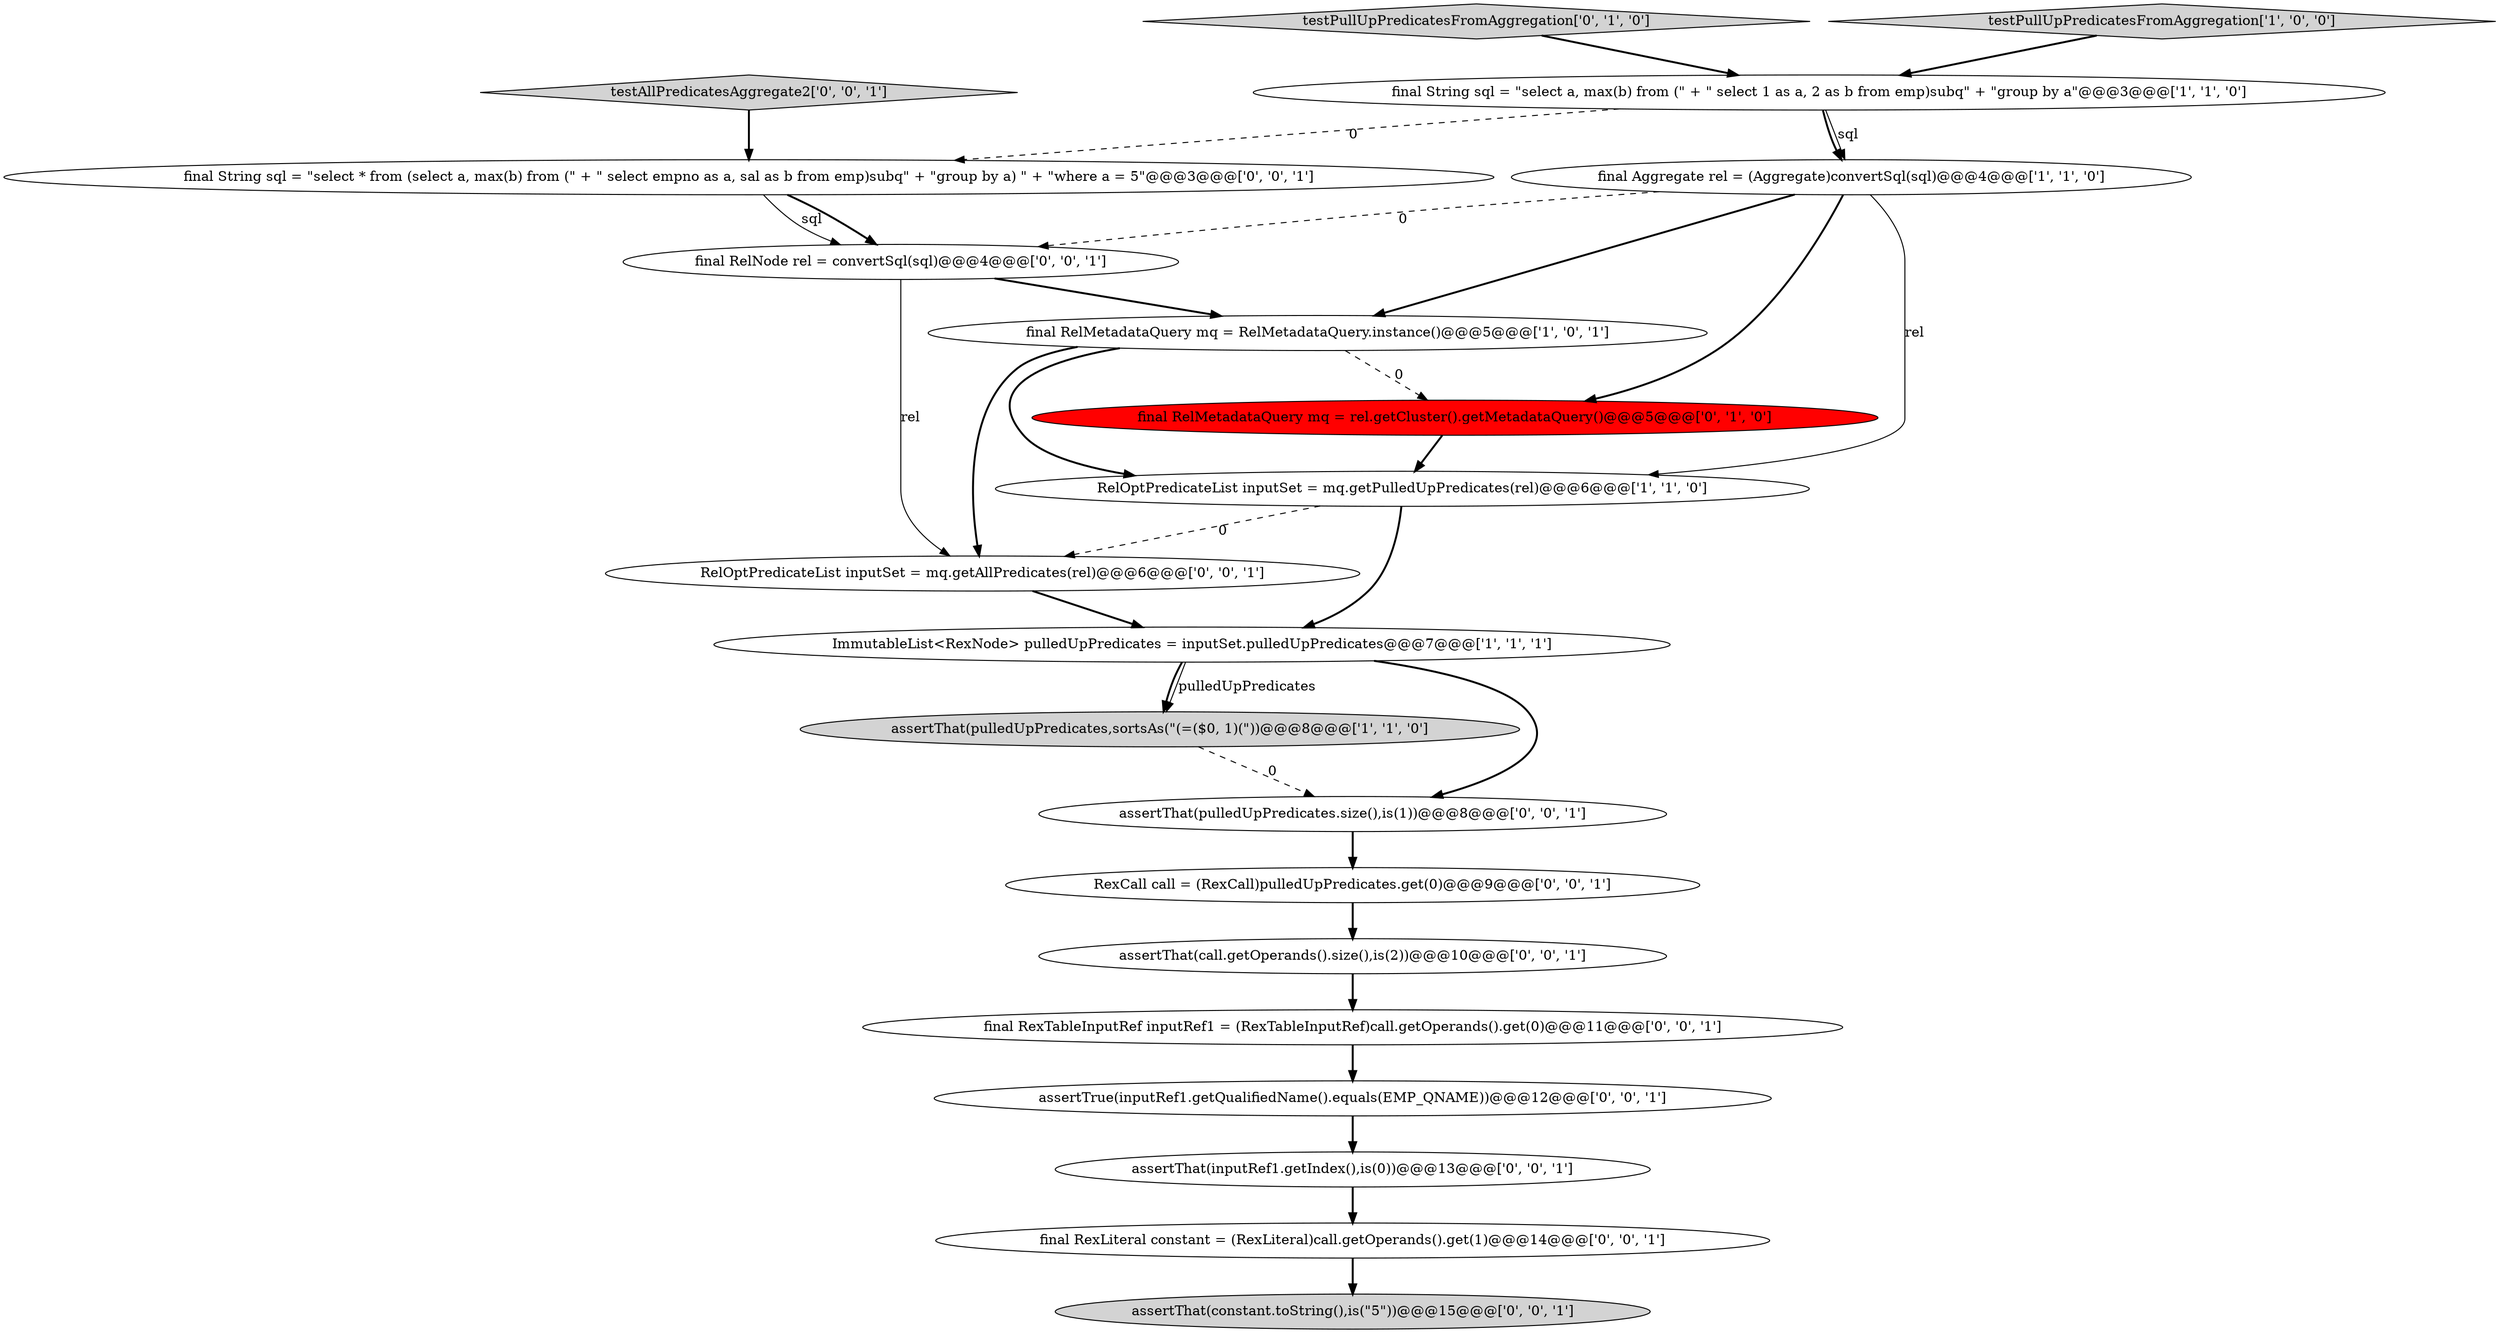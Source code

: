 digraph {
9 [style = filled, label = "final RelNode rel = convertSql(sql)@@@4@@@['0', '0', '1']", fillcolor = white, shape = ellipse image = "AAA0AAABBB3BBB"];
4 [style = filled, label = "final RelMetadataQuery mq = RelMetadataQuery.instance()@@@5@@@['1', '0', '1']", fillcolor = white, shape = ellipse image = "AAA0AAABBB1BBB"];
17 [style = filled, label = "final String sql = \"select * from (select a, max(b) from (\" + \" select empno as a, sal as b from emp)subq\" + \"group by a) \" + \"where a = 5\"@@@3@@@['0', '0', '1']", fillcolor = white, shape = ellipse image = "AAA0AAABBB3BBB"];
0 [style = filled, label = "RelOptPredicateList inputSet = mq.getPulledUpPredicates(rel)@@@6@@@['1', '1', '0']", fillcolor = white, shape = ellipse image = "AAA0AAABBB1BBB"];
6 [style = filled, label = "assertThat(pulledUpPredicates,sortsAs(\"(=($0, 1)(\"))@@@8@@@['1', '1', '0']", fillcolor = lightgray, shape = ellipse image = "AAA0AAABBB1BBB"];
1 [style = filled, label = "final Aggregate rel = (Aggregate)convertSql(sql)@@@4@@@['1', '1', '0']", fillcolor = white, shape = ellipse image = "AAA0AAABBB1BBB"];
12 [style = filled, label = "assertThat(call.getOperands().size(),is(2))@@@10@@@['0', '0', '1']", fillcolor = white, shape = ellipse image = "AAA0AAABBB3BBB"];
13 [style = filled, label = "assertTrue(inputRef1.getQualifiedName().equals(EMP_QNAME))@@@12@@@['0', '0', '1']", fillcolor = white, shape = ellipse image = "AAA0AAABBB3BBB"];
7 [style = filled, label = "testPullUpPredicatesFromAggregation['0', '1', '0']", fillcolor = lightgray, shape = diamond image = "AAA0AAABBB2BBB"];
14 [style = filled, label = "assertThat(constant.toString(),is(\"5\"))@@@15@@@['0', '0', '1']", fillcolor = lightgray, shape = ellipse image = "AAA0AAABBB3BBB"];
19 [style = filled, label = "final RexLiteral constant = (RexLiteral)call.getOperands().get(1)@@@14@@@['0', '0', '1']", fillcolor = white, shape = ellipse image = "AAA0AAABBB3BBB"];
2 [style = filled, label = "final String sql = \"select a, max(b) from (\" + \" select 1 as a, 2 as b from emp)subq\" + \"group by a\"@@@3@@@['1', '1', '0']", fillcolor = white, shape = ellipse image = "AAA0AAABBB1BBB"];
20 [style = filled, label = "assertThat(inputRef1.getIndex(),is(0))@@@13@@@['0', '0', '1']", fillcolor = white, shape = ellipse image = "AAA0AAABBB3BBB"];
5 [style = filled, label = "ImmutableList<RexNode> pulledUpPredicates = inputSet.pulledUpPredicates@@@7@@@['1', '1', '1']", fillcolor = white, shape = ellipse image = "AAA0AAABBB1BBB"];
18 [style = filled, label = "final RexTableInputRef inputRef1 = (RexTableInputRef)call.getOperands().get(0)@@@11@@@['0', '0', '1']", fillcolor = white, shape = ellipse image = "AAA0AAABBB3BBB"];
3 [style = filled, label = "testPullUpPredicatesFromAggregation['1', '0', '0']", fillcolor = lightgray, shape = diamond image = "AAA0AAABBB1BBB"];
16 [style = filled, label = "RexCall call = (RexCall)pulledUpPredicates.get(0)@@@9@@@['0', '0', '1']", fillcolor = white, shape = ellipse image = "AAA0AAABBB3BBB"];
10 [style = filled, label = "RelOptPredicateList inputSet = mq.getAllPredicates(rel)@@@6@@@['0', '0', '1']", fillcolor = white, shape = ellipse image = "AAA0AAABBB3BBB"];
15 [style = filled, label = "testAllPredicatesAggregate2['0', '0', '1']", fillcolor = lightgray, shape = diamond image = "AAA0AAABBB3BBB"];
8 [style = filled, label = "final RelMetadataQuery mq = rel.getCluster().getMetadataQuery()@@@5@@@['0', '1', '0']", fillcolor = red, shape = ellipse image = "AAA1AAABBB2BBB"];
11 [style = filled, label = "assertThat(pulledUpPredicates.size(),is(1))@@@8@@@['0', '0', '1']", fillcolor = white, shape = ellipse image = "AAA0AAABBB3BBB"];
4->10 [style = bold, label=""];
11->16 [style = bold, label=""];
1->4 [style = bold, label=""];
1->8 [style = bold, label=""];
17->9 [style = solid, label="sql"];
2->1 [style = bold, label=""];
9->4 [style = bold, label=""];
17->9 [style = bold, label=""];
6->11 [style = dashed, label="0"];
1->9 [style = dashed, label="0"];
9->10 [style = solid, label="rel"];
1->0 [style = solid, label="rel"];
2->17 [style = dashed, label="0"];
5->6 [style = solid, label="pulledUpPredicates"];
0->10 [style = dashed, label="0"];
4->0 [style = bold, label=""];
8->0 [style = bold, label=""];
15->17 [style = bold, label=""];
10->5 [style = bold, label=""];
5->6 [style = bold, label=""];
3->2 [style = bold, label=""];
19->14 [style = bold, label=""];
7->2 [style = bold, label=""];
12->18 [style = bold, label=""];
4->8 [style = dashed, label="0"];
18->13 [style = bold, label=""];
5->11 [style = bold, label=""];
20->19 [style = bold, label=""];
16->12 [style = bold, label=""];
2->1 [style = solid, label="sql"];
0->5 [style = bold, label=""];
13->20 [style = bold, label=""];
}
